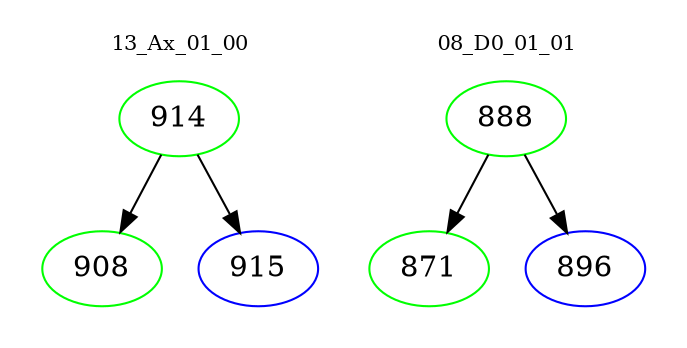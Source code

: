 digraph{
subgraph cluster_0 {
color = white
label = "13_Ax_01_00";
fontsize=10;
T0_914 [label="914", color="green"]
T0_914 -> T0_908 [color="black"]
T0_908 [label="908", color="green"]
T0_914 -> T0_915 [color="black"]
T0_915 [label="915", color="blue"]
}
subgraph cluster_1 {
color = white
label = "08_D0_01_01";
fontsize=10;
T1_888 [label="888", color="green"]
T1_888 -> T1_871 [color="black"]
T1_871 [label="871", color="green"]
T1_888 -> T1_896 [color="black"]
T1_896 [label="896", color="blue"]
}
}

